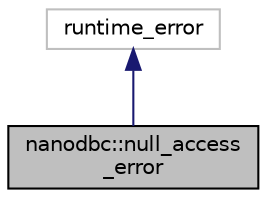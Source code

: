 digraph "nanodbc::null_access_error"
{
 // LATEX_PDF_SIZE
  edge [fontname="Helvetica",fontsize="10",labelfontname="Helvetica",labelfontsize="10"];
  node [fontname="Helvetica",fontsize="10",shape=record];
  Node0 [label="nanodbc::null_access\l_error",height=0.2,width=0.4,color="black", fillcolor="grey75", style="filled", fontcolor="black",tooltip="Accessed null data."];
  Node1 -> Node0 [dir="back",color="midnightblue",fontsize="10",style="solid",fontname="Helvetica"];
  Node1 [label="runtime_error",height=0.2,width=0.4,color="grey75", fillcolor="white", style="filled",tooltip=" "];
}
